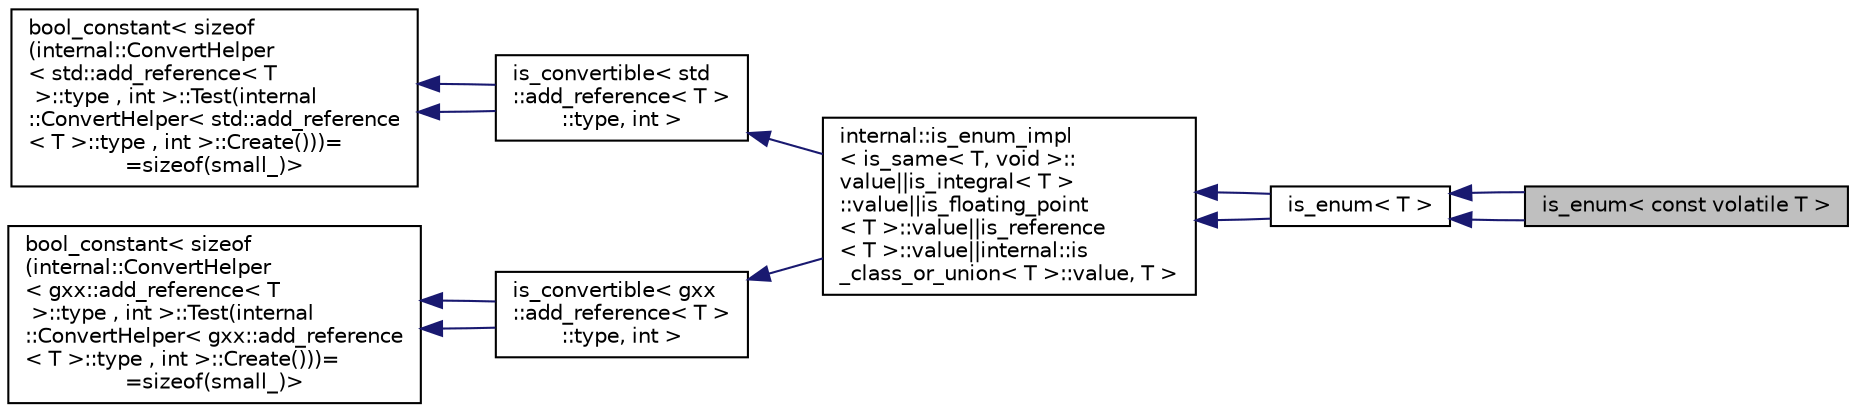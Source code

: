 digraph "is_enum&lt; const volatile T &gt;"
{
  edge [fontname="Helvetica",fontsize="10",labelfontname="Helvetica",labelfontsize="10"];
  node [fontname="Helvetica",fontsize="10",shape=record];
  rankdir="LR";
  Node1 [label="is_enum\< const volatile T \>",height=0.2,width=0.4,color="black", fillcolor="grey75", style="filled", fontcolor="black"];
  Node2 -> Node1 [dir="back",color="midnightblue",fontsize="10",style="solid"];
  Node2 [label="is_enum\< T \>",height=0.2,width=0.4,color="black", fillcolor="white", style="filled",URL="$structis__enum.html"];
  Node3 -> Node2 [dir="back",color="midnightblue",fontsize="10",style="solid"];
  Node3 [label="internal::is_enum_impl\l\< is_same\< T, void \>::\lvalue\|\|is_integral\< T \>\l::value\|\|is_floating_point\l\< T \>::value\|\|is_reference\l\< T \>::value\|\|internal::is\l_class_or_union\< T \>::value, T \>",height=0.2,width=0.4,color="black", fillcolor="white", style="filled",URL="$structinternal_1_1is__enum__impl.html"];
  Node4 -> Node3 [dir="back",color="midnightblue",fontsize="10",style="solid"];
  Node4 [label="is_convertible\< std\l::add_reference\< T \>\l::type, int \>",height=0.2,width=0.4,color="black", fillcolor="white", style="filled",URL="$structis__convertible.html"];
  Node5 -> Node4 [dir="back",color="midnightblue",fontsize="10",style="solid"];
  Node5 [label="bool_constant\< sizeof\l(internal::ConvertHelper\l\< std::add_reference\< T\l \>::type , int  \>::Test(internal\l::ConvertHelper\< std::add_reference\l\< T \>::type , int  \>::Create()))=\l=sizeof(small_)\>",height=0.2,width=0.4,color="black", fillcolor="white", style="filled",URL="$structintegral__constant.html"];
  Node5 -> Node4 [dir="back",color="midnightblue",fontsize="10",style="solid"];
  Node6 -> Node3 [dir="back",color="midnightblue",fontsize="10",style="solid"];
  Node6 [label="is_convertible\< gxx\l::add_reference\< T \>\l::type, int \>",height=0.2,width=0.4,color="black", fillcolor="white", style="filled",URL="$structis__convertible.html"];
  Node7 -> Node6 [dir="back",color="midnightblue",fontsize="10",style="solid"];
  Node7 [label="bool_constant\< sizeof\l(internal::ConvertHelper\l\< gxx::add_reference\< T\l \>::type , int  \>::Test(internal\l::ConvertHelper\< gxx::add_reference\l\< T \>::type , int  \>::Create()))=\l=sizeof(small_)\>",height=0.2,width=0.4,color="black", fillcolor="white", style="filled",URL="$structintegral__constant.html"];
  Node7 -> Node6 [dir="back",color="midnightblue",fontsize="10",style="solid"];
  Node3 -> Node2 [dir="back",color="midnightblue",fontsize="10",style="solid"];
  Node2 -> Node1 [dir="back",color="midnightblue",fontsize="10",style="solid"];
}
